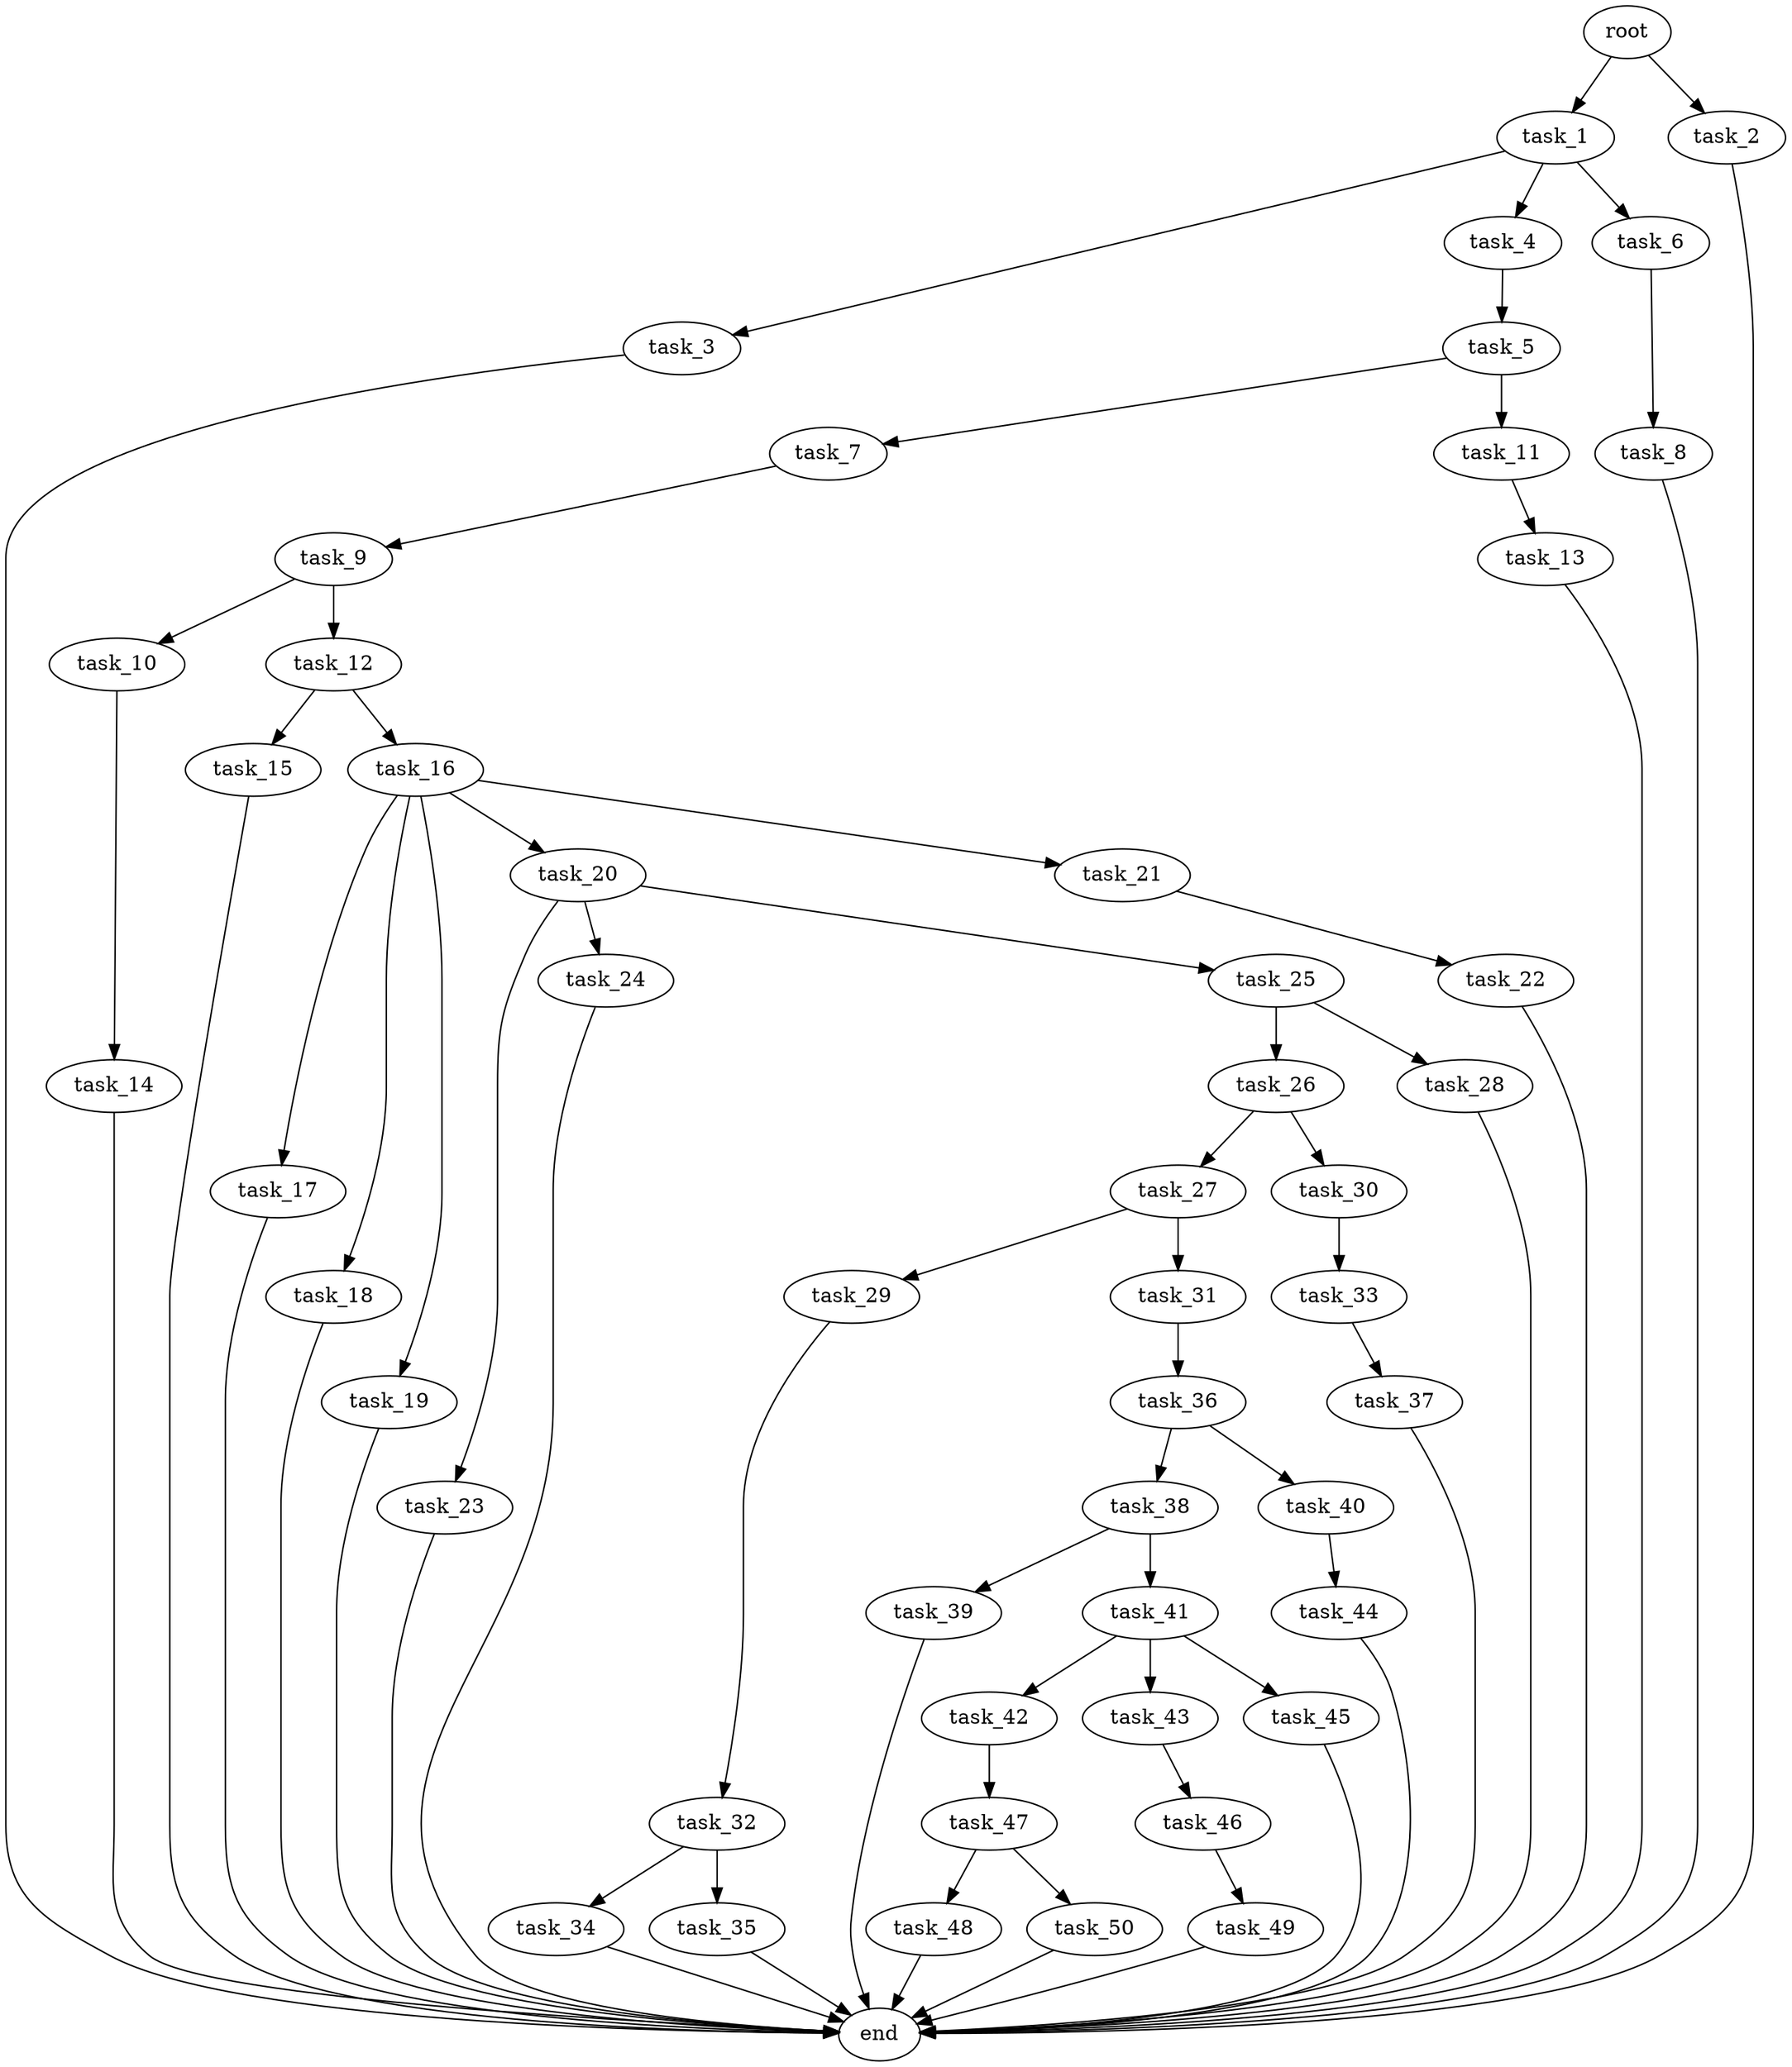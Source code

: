 digraph G {
  root [size="0.000000e+00"];
  task_1 [size="3.144757e+09"];
  task_2 [size="9.935285e+10"];
  task_3 [size="7.199492e+10"];
  task_4 [size="6.658414e+10"];
  task_5 [size="5.861905e+10"];
  task_6 [size="5.506064e+10"];
  task_7 [size="2.088600e+10"];
  task_8 [size="8.466512e+10"];
  task_9 [size="4.015214e+10"];
  task_10 [size="4.583018e+10"];
  task_11 [size="5.204764e+10"];
  task_12 [size="4.783625e+10"];
  task_13 [size="3.099254e+10"];
  task_14 [size="9.748698e+09"];
  task_15 [size="2.146337e+10"];
  task_16 [size="2.022777e+10"];
  task_17 [size="7.935750e+10"];
  task_18 [size="2.821702e+10"];
  task_19 [size="5.261993e+10"];
  task_20 [size="7.724698e+10"];
  task_21 [size="5.953303e+09"];
  task_22 [size="3.000567e+09"];
  task_23 [size="7.955993e+09"];
  task_24 [size="2.234793e+10"];
  task_25 [size="1.574727e+10"];
  task_26 [size="3.072827e+10"];
  task_27 [size="9.368447e+10"];
  task_28 [size="9.859172e+10"];
  task_29 [size="4.917694e+10"];
  task_30 [size="9.736609e+10"];
  task_31 [size="2.780519e+10"];
  task_32 [size="4.377391e+10"];
  task_33 [size="5.681821e+10"];
  task_34 [size="9.617777e+10"];
  task_35 [size="4.128353e+10"];
  task_36 [size="9.903706e+10"];
  task_37 [size="4.133710e+10"];
  task_38 [size="3.875472e+10"];
  task_39 [size="5.120335e+10"];
  task_40 [size="4.965811e+10"];
  task_41 [size="1.947320e+10"];
  task_42 [size="9.986612e+09"];
  task_43 [size="6.056749e+10"];
  task_44 [size="3.776544e+10"];
  task_45 [size="1.453576e+10"];
  task_46 [size="1.552874e+10"];
  task_47 [size="7.780113e+10"];
  task_48 [size="6.318732e+10"];
  task_49 [size="5.578123e+09"];
  task_50 [size="1.660170e+10"];
  end [size="0.000000e+00"];

  root -> task_1 [size="1.000000e-12"];
  root -> task_2 [size="1.000000e-12"];
  task_1 -> task_3 [size="7.199492e+08"];
  task_1 -> task_4 [size="6.658414e+08"];
  task_1 -> task_6 [size="5.506064e+08"];
  task_2 -> end [size="1.000000e-12"];
  task_3 -> end [size="1.000000e-12"];
  task_4 -> task_5 [size="5.861905e+08"];
  task_5 -> task_7 [size="2.088600e+08"];
  task_5 -> task_11 [size="5.204764e+08"];
  task_6 -> task_8 [size="8.466512e+08"];
  task_7 -> task_9 [size="4.015214e+08"];
  task_8 -> end [size="1.000000e-12"];
  task_9 -> task_10 [size="4.583018e+08"];
  task_9 -> task_12 [size="4.783625e+08"];
  task_10 -> task_14 [size="9.748698e+07"];
  task_11 -> task_13 [size="3.099254e+08"];
  task_12 -> task_15 [size="2.146337e+08"];
  task_12 -> task_16 [size="2.022777e+08"];
  task_13 -> end [size="1.000000e-12"];
  task_14 -> end [size="1.000000e-12"];
  task_15 -> end [size="1.000000e-12"];
  task_16 -> task_17 [size="7.935750e+08"];
  task_16 -> task_18 [size="2.821702e+08"];
  task_16 -> task_19 [size="5.261993e+08"];
  task_16 -> task_20 [size="7.724698e+08"];
  task_16 -> task_21 [size="5.953303e+07"];
  task_17 -> end [size="1.000000e-12"];
  task_18 -> end [size="1.000000e-12"];
  task_19 -> end [size="1.000000e-12"];
  task_20 -> task_23 [size="7.955993e+07"];
  task_20 -> task_24 [size="2.234793e+08"];
  task_20 -> task_25 [size="1.574727e+08"];
  task_21 -> task_22 [size="3.000567e+07"];
  task_22 -> end [size="1.000000e-12"];
  task_23 -> end [size="1.000000e-12"];
  task_24 -> end [size="1.000000e-12"];
  task_25 -> task_26 [size="3.072827e+08"];
  task_25 -> task_28 [size="9.859172e+08"];
  task_26 -> task_27 [size="9.368447e+08"];
  task_26 -> task_30 [size="9.736609e+08"];
  task_27 -> task_29 [size="4.917694e+08"];
  task_27 -> task_31 [size="2.780519e+08"];
  task_28 -> end [size="1.000000e-12"];
  task_29 -> task_32 [size="4.377391e+08"];
  task_30 -> task_33 [size="5.681821e+08"];
  task_31 -> task_36 [size="9.903706e+08"];
  task_32 -> task_34 [size="9.617777e+08"];
  task_32 -> task_35 [size="4.128353e+08"];
  task_33 -> task_37 [size="4.133710e+08"];
  task_34 -> end [size="1.000000e-12"];
  task_35 -> end [size="1.000000e-12"];
  task_36 -> task_38 [size="3.875472e+08"];
  task_36 -> task_40 [size="4.965811e+08"];
  task_37 -> end [size="1.000000e-12"];
  task_38 -> task_39 [size="5.120335e+08"];
  task_38 -> task_41 [size="1.947320e+08"];
  task_39 -> end [size="1.000000e-12"];
  task_40 -> task_44 [size="3.776544e+08"];
  task_41 -> task_42 [size="9.986612e+07"];
  task_41 -> task_43 [size="6.056749e+08"];
  task_41 -> task_45 [size="1.453576e+08"];
  task_42 -> task_47 [size="7.780113e+08"];
  task_43 -> task_46 [size="1.552874e+08"];
  task_44 -> end [size="1.000000e-12"];
  task_45 -> end [size="1.000000e-12"];
  task_46 -> task_49 [size="5.578123e+07"];
  task_47 -> task_48 [size="6.318732e+08"];
  task_47 -> task_50 [size="1.660170e+08"];
  task_48 -> end [size="1.000000e-12"];
  task_49 -> end [size="1.000000e-12"];
  task_50 -> end [size="1.000000e-12"];
}

